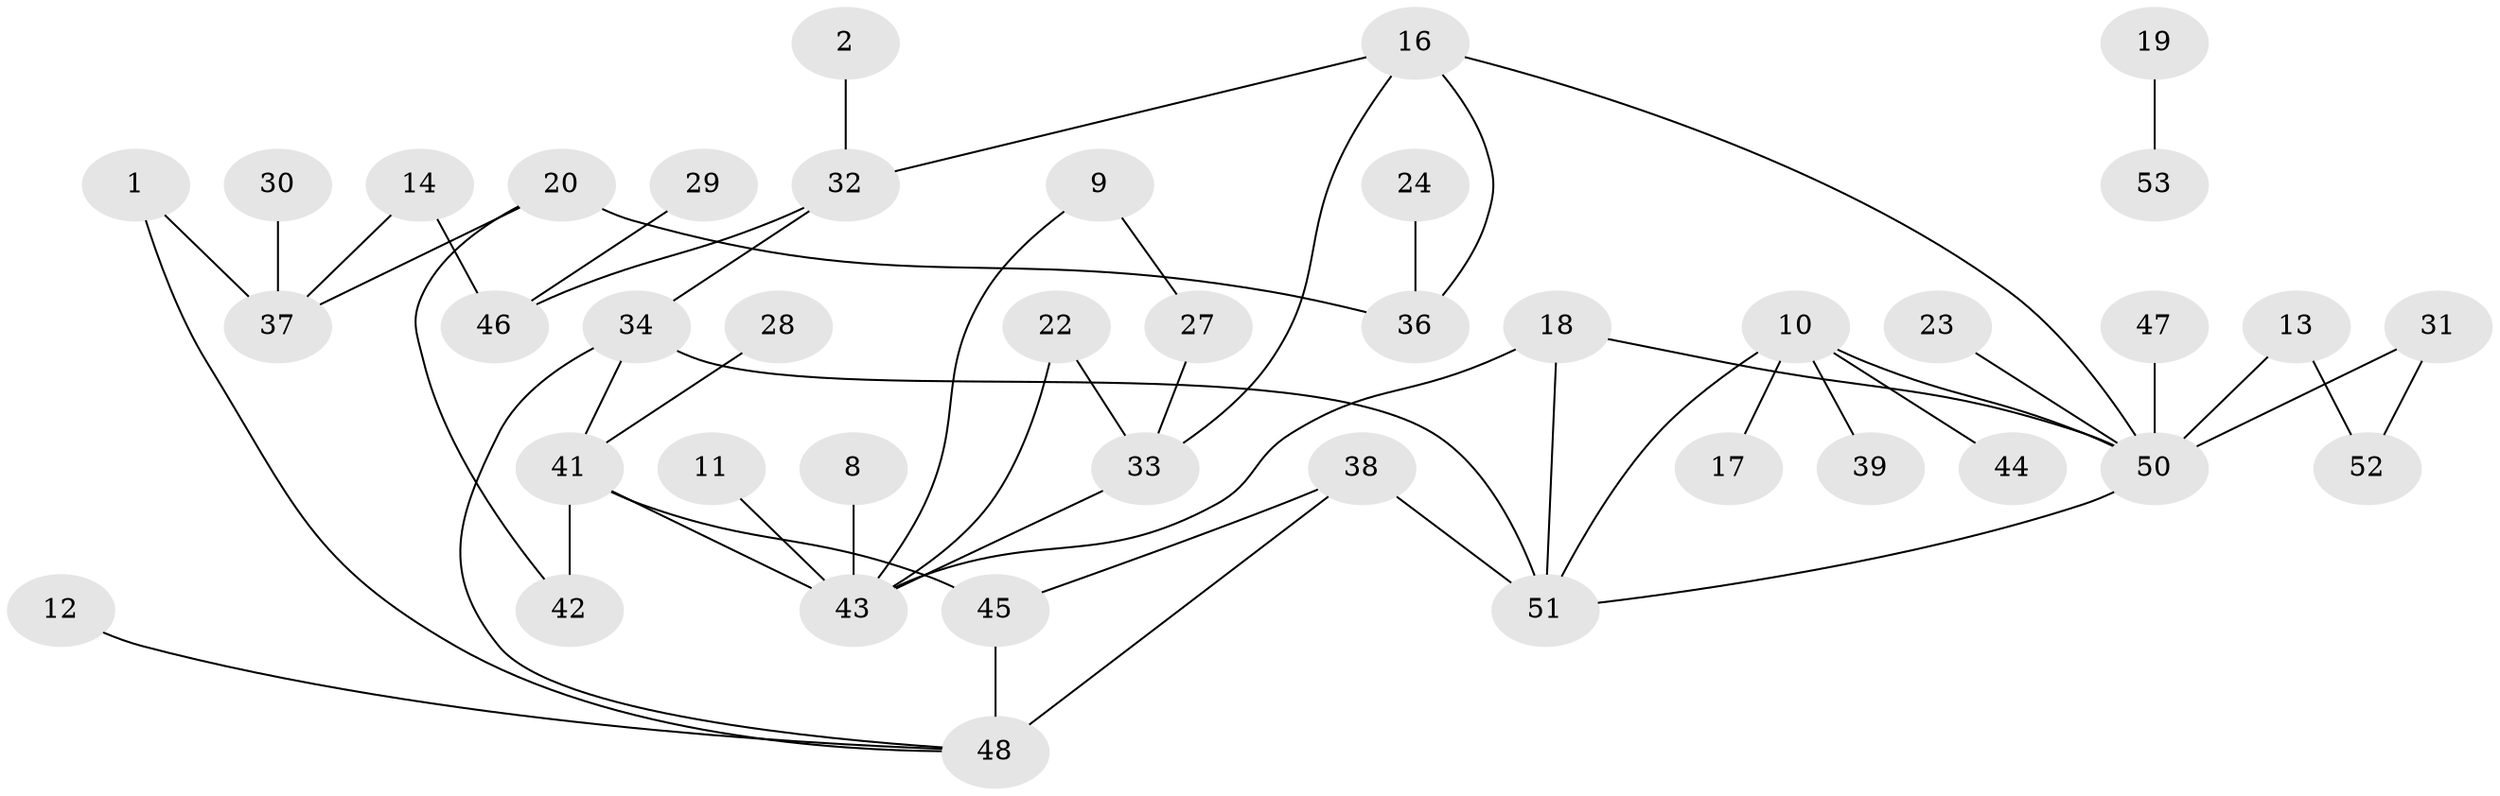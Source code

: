 // original degree distribution, {3: 0.17142857142857143, 6: 0.01904761904761905, 4: 0.11428571428571428, 1: 0.29523809523809524, 5: 0.02857142857142857, 0: 0.09523809523809523, 2: 0.2761904761904762}
// Generated by graph-tools (version 1.1) at 2025/25/03/09/25 03:25:19]
// undirected, 41 vertices, 53 edges
graph export_dot {
graph [start="1"]
  node [color=gray90,style=filled];
  1;
  2;
  8;
  9;
  10;
  11;
  12;
  13;
  14;
  16;
  17;
  18;
  19;
  20;
  22;
  23;
  24;
  27;
  28;
  29;
  30;
  31;
  32;
  33;
  34;
  36;
  37;
  38;
  39;
  41;
  42;
  43;
  44;
  45;
  46;
  47;
  48;
  50;
  51;
  52;
  53;
  1 -- 37 [weight=2.0];
  1 -- 48 [weight=1.0];
  2 -- 32 [weight=1.0];
  8 -- 43 [weight=1.0];
  9 -- 27 [weight=1.0];
  9 -- 43 [weight=1.0];
  10 -- 17 [weight=1.0];
  10 -- 39 [weight=1.0];
  10 -- 44 [weight=1.0];
  10 -- 50 [weight=1.0];
  10 -- 51 [weight=1.0];
  11 -- 43 [weight=1.0];
  12 -- 48 [weight=1.0];
  13 -- 50 [weight=1.0];
  13 -- 52 [weight=1.0];
  14 -- 37 [weight=1.0];
  14 -- 46 [weight=1.0];
  16 -- 32 [weight=1.0];
  16 -- 33 [weight=1.0];
  16 -- 36 [weight=1.0];
  16 -- 50 [weight=1.0];
  18 -- 43 [weight=1.0];
  18 -- 50 [weight=1.0];
  18 -- 51 [weight=1.0];
  19 -- 53 [weight=1.0];
  20 -- 36 [weight=1.0];
  20 -- 37 [weight=1.0];
  20 -- 42 [weight=1.0];
  22 -- 33 [weight=1.0];
  22 -- 43 [weight=1.0];
  23 -- 50 [weight=1.0];
  24 -- 36 [weight=1.0];
  27 -- 33 [weight=1.0];
  28 -- 41 [weight=1.0];
  29 -- 46 [weight=1.0];
  30 -- 37 [weight=1.0];
  31 -- 50 [weight=1.0];
  31 -- 52 [weight=1.0];
  32 -- 34 [weight=1.0];
  32 -- 46 [weight=1.0];
  33 -- 43 [weight=1.0];
  34 -- 41 [weight=2.0];
  34 -- 48 [weight=1.0];
  34 -- 51 [weight=1.0];
  38 -- 45 [weight=1.0];
  38 -- 48 [weight=1.0];
  38 -- 51 [weight=1.0];
  41 -- 42 [weight=1.0];
  41 -- 43 [weight=1.0];
  41 -- 45 [weight=1.0];
  45 -- 48 [weight=3.0];
  47 -- 50 [weight=1.0];
  50 -- 51 [weight=1.0];
}
